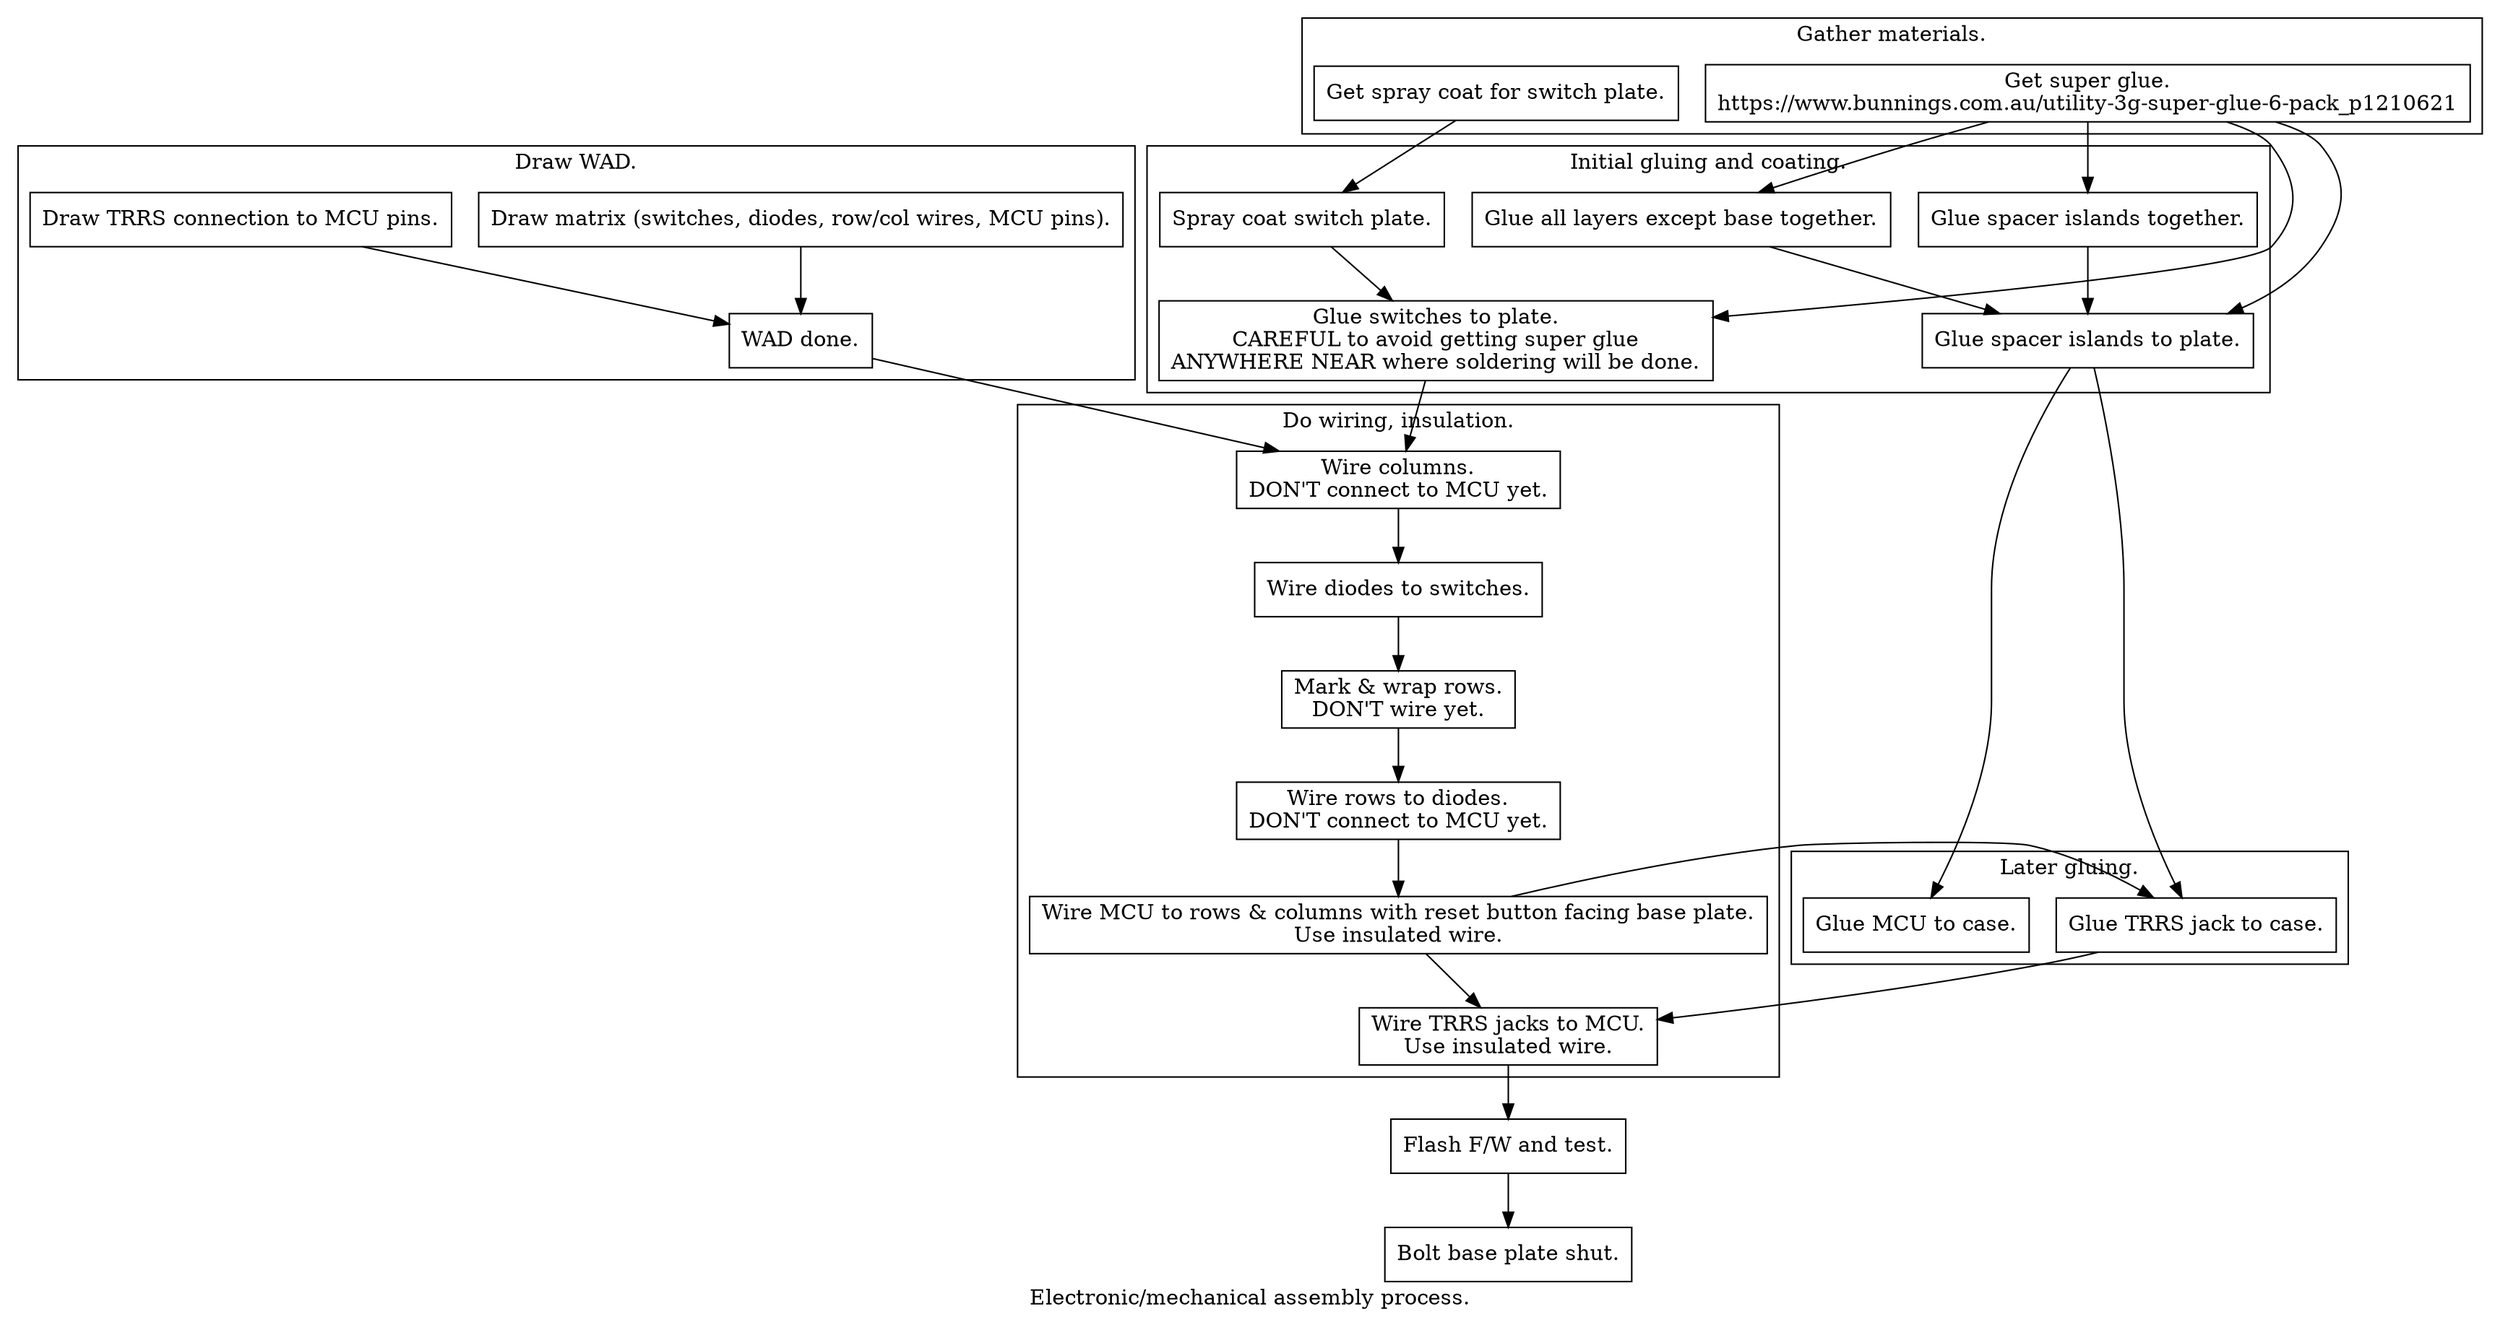 digraph
{
    node [shape="box"]
    label="Electronic/mechanical assembly process."
    
    subgraph cluster_WAD
    {
        label="Draw WAD."
        matrix [label="Draw matrix (switches, diodes, row/col wires, MCU pins)."]
        jacks [label="Draw TRRS connection to MCU pins."]
        WAD_done [label="WAD done."]
        matrix->WAD_done
        jacks->WAD_done
    }
    
    subgraph cluster_gather_materials
    {
        label="Gather materials."
        glue [label="Get super glue.\nhttps://www.bunnings.com.au/utility-3g-super-glue-6-pack_p1210621"]
        spray [label="Get spray coat for switch plate."]
    }
    
    glue->layers
    glue->spacer_islands
    glue->connect_islands_plate
    glue->insert_switches
    spray->coat
    WAD_done->wireColumns
    
    subgraph cluster_init_gluing
    {
        label="Initial gluing and coating."
        coat [label="Spray coat switch plate."]
        layers [label="Glue all layers except base together."]
        spacer_islands [label="Glue spacer islands together."]
        connect_islands_plate [label="Glue spacer islands to plate."]
        insert_switches [label="Glue switches to plate.\nCAREFUL to avoid getting super glue\nANYWHERE NEAR where soldering will be done."]
        coat->insert_switches
        layers->connect_islands_plate
        spacer_islands->connect_islands_plate
    }
    
    
    subgraph cluster_wiring
    {
        label="Do wiring, insulation."
        diodes [label="Wire diodes to switches."]
        wrapRows [label="Mark & wrap rows.\nDON'T wire yet."]
        wireRows [label="Wire rows to diodes.\nDON'T connect to MCU yet."]
        wireColumns [label="Wire columns.\nDON'T connect to MCU yet."]
        wireMCU [label="Wire MCU to rows & columns with reset button facing base plate.\nUse insulated wire."]
        wireTRRS [label="Wire TRRS jacks to MCU.\nUse insulated wire."]
        wireColumns->diodes->wrapRows->wireRows->wireMCU
    }
    wireMCU->glueJacks->wireTRRS
    connect_islands_plate->glueMCU
    connect_islands_plate->glueJacks
    insert_switches->wireColumns
    wireMCU->wireTRRS
    
    subgraph cluster_init_gluing2
    {
        label="Later gluing."
        glueMCU [label="Glue MCU to case."]
        glueJacks [label="Glue TRRS jack to case."]
    }
    
    done [label="Flash F/W and test."]
    wireTRRS->done
    boltUp [label="Bolt base plate shut."]
    done->boltUp
}


